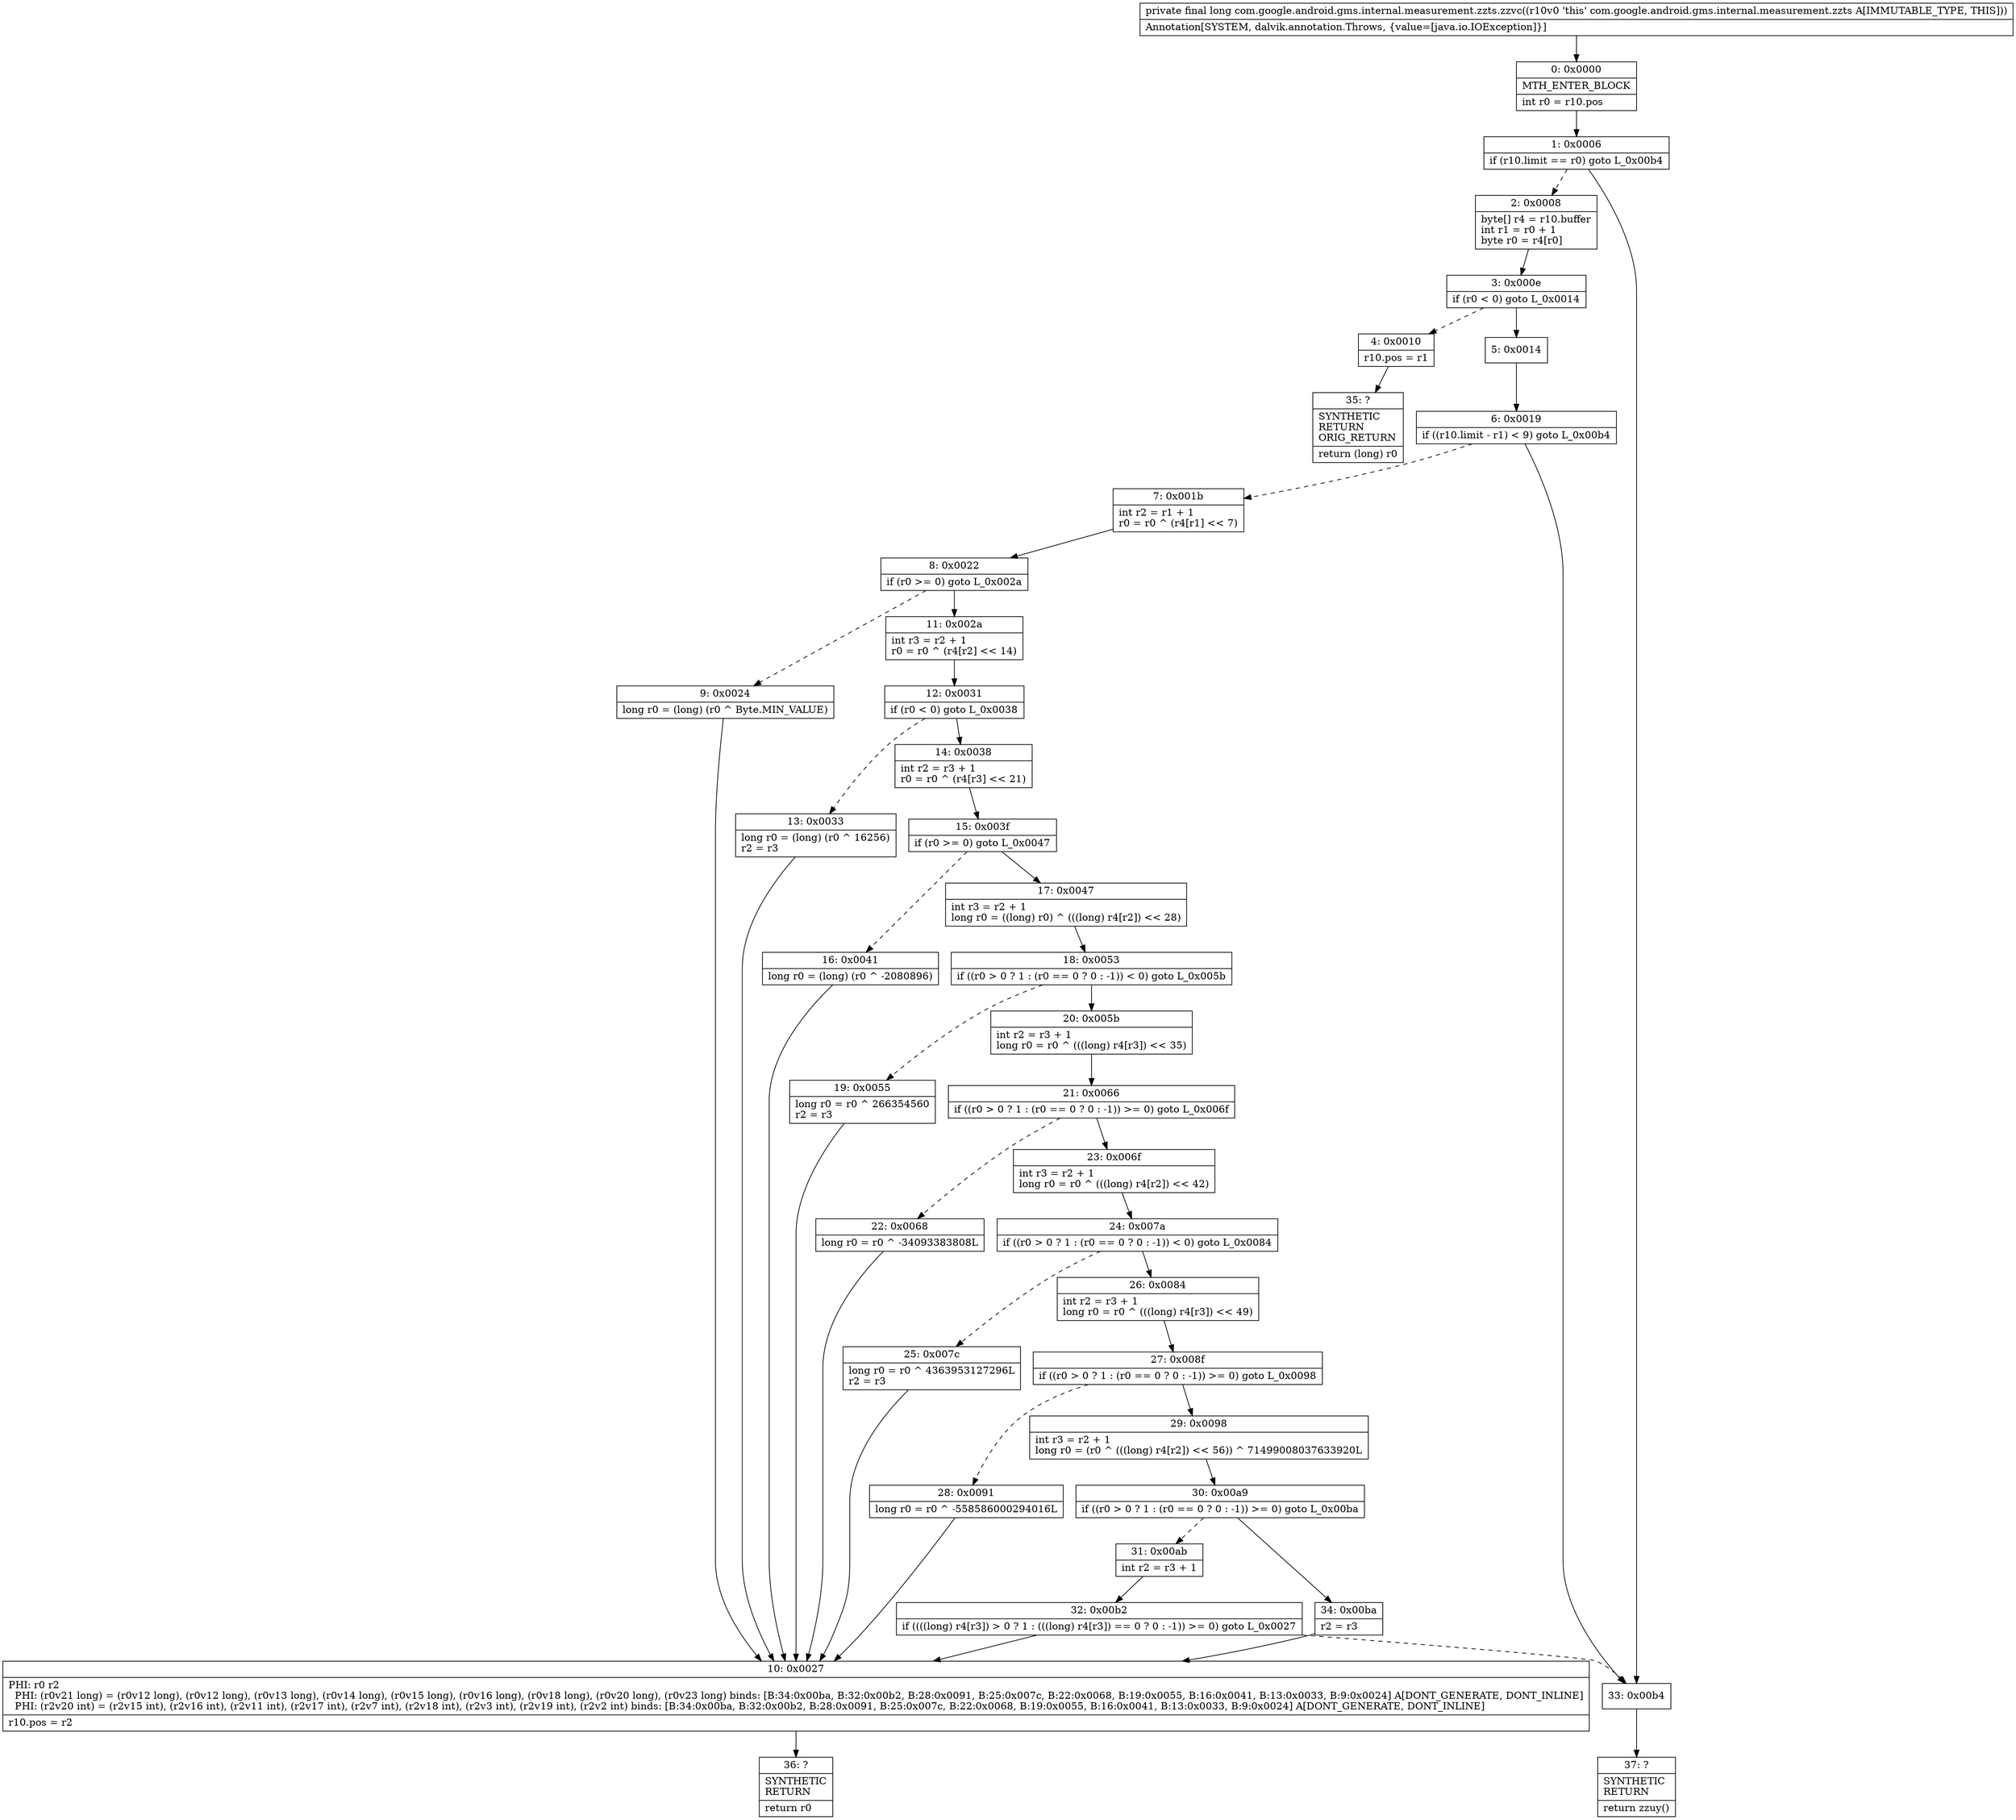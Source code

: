 digraph "CFG forcom.google.android.gms.internal.measurement.zzts.zzvc()J" {
Node_0 [shape=record,label="{0\:\ 0x0000|MTH_ENTER_BLOCK\l|int r0 = r10.pos\l}"];
Node_1 [shape=record,label="{1\:\ 0x0006|if (r10.limit == r0) goto L_0x00b4\l}"];
Node_2 [shape=record,label="{2\:\ 0x0008|byte[] r4 = r10.buffer\lint r1 = r0 + 1\lbyte r0 = r4[r0]\l}"];
Node_3 [shape=record,label="{3\:\ 0x000e|if (r0 \< 0) goto L_0x0014\l}"];
Node_4 [shape=record,label="{4\:\ 0x0010|r10.pos = r1\l}"];
Node_5 [shape=record,label="{5\:\ 0x0014}"];
Node_6 [shape=record,label="{6\:\ 0x0019|if ((r10.limit \- r1) \< 9) goto L_0x00b4\l}"];
Node_7 [shape=record,label="{7\:\ 0x001b|int r2 = r1 + 1\lr0 = r0 ^ (r4[r1] \<\< 7)\l}"];
Node_8 [shape=record,label="{8\:\ 0x0022|if (r0 \>= 0) goto L_0x002a\l}"];
Node_9 [shape=record,label="{9\:\ 0x0024|long r0 = (long) (r0 ^ Byte.MIN_VALUE)\l}"];
Node_10 [shape=record,label="{10\:\ 0x0027|PHI: r0 r2 \l  PHI: (r0v21 long) = (r0v12 long), (r0v12 long), (r0v13 long), (r0v14 long), (r0v15 long), (r0v16 long), (r0v18 long), (r0v20 long), (r0v23 long) binds: [B:34:0x00ba, B:32:0x00b2, B:28:0x0091, B:25:0x007c, B:22:0x0068, B:19:0x0055, B:16:0x0041, B:13:0x0033, B:9:0x0024] A[DONT_GENERATE, DONT_INLINE]\l  PHI: (r2v20 int) = (r2v15 int), (r2v16 int), (r2v11 int), (r2v17 int), (r2v7 int), (r2v18 int), (r2v3 int), (r2v19 int), (r2v2 int) binds: [B:34:0x00ba, B:32:0x00b2, B:28:0x0091, B:25:0x007c, B:22:0x0068, B:19:0x0055, B:16:0x0041, B:13:0x0033, B:9:0x0024] A[DONT_GENERATE, DONT_INLINE]\l|r10.pos = r2\l}"];
Node_11 [shape=record,label="{11\:\ 0x002a|int r3 = r2 + 1\lr0 = r0 ^ (r4[r2] \<\< 14)\l}"];
Node_12 [shape=record,label="{12\:\ 0x0031|if (r0 \< 0) goto L_0x0038\l}"];
Node_13 [shape=record,label="{13\:\ 0x0033|long r0 = (long) (r0 ^ 16256)\lr2 = r3\l}"];
Node_14 [shape=record,label="{14\:\ 0x0038|int r2 = r3 + 1\lr0 = r0 ^ (r4[r3] \<\< 21)\l}"];
Node_15 [shape=record,label="{15\:\ 0x003f|if (r0 \>= 0) goto L_0x0047\l}"];
Node_16 [shape=record,label="{16\:\ 0x0041|long r0 = (long) (r0 ^ \-2080896)\l}"];
Node_17 [shape=record,label="{17\:\ 0x0047|int r3 = r2 + 1\llong r0 = ((long) r0) ^ (((long) r4[r2]) \<\< 28)\l}"];
Node_18 [shape=record,label="{18\:\ 0x0053|if ((r0 \> 0 ? 1 : (r0 == 0 ? 0 : \-1)) \< 0) goto L_0x005b\l}"];
Node_19 [shape=record,label="{19\:\ 0x0055|long r0 = r0 ^ 266354560\lr2 = r3\l}"];
Node_20 [shape=record,label="{20\:\ 0x005b|int r2 = r3 + 1\llong r0 = r0 ^ (((long) r4[r3]) \<\< 35)\l}"];
Node_21 [shape=record,label="{21\:\ 0x0066|if ((r0 \> 0 ? 1 : (r0 == 0 ? 0 : \-1)) \>= 0) goto L_0x006f\l}"];
Node_22 [shape=record,label="{22\:\ 0x0068|long r0 = r0 ^ \-34093383808L\l}"];
Node_23 [shape=record,label="{23\:\ 0x006f|int r3 = r2 + 1\llong r0 = r0 ^ (((long) r4[r2]) \<\< 42)\l}"];
Node_24 [shape=record,label="{24\:\ 0x007a|if ((r0 \> 0 ? 1 : (r0 == 0 ? 0 : \-1)) \< 0) goto L_0x0084\l}"];
Node_25 [shape=record,label="{25\:\ 0x007c|long r0 = r0 ^ 4363953127296L\lr2 = r3\l}"];
Node_26 [shape=record,label="{26\:\ 0x0084|int r2 = r3 + 1\llong r0 = r0 ^ (((long) r4[r3]) \<\< 49)\l}"];
Node_27 [shape=record,label="{27\:\ 0x008f|if ((r0 \> 0 ? 1 : (r0 == 0 ? 0 : \-1)) \>= 0) goto L_0x0098\l}"];
Node_28 [shape=record,label="{28\:\ 0x0091|long r0 = r0 ^ \-558586000294016L\l}"];
Node_29 [shape=record,label="{29\:\ 0x0098|int r3 = r2 + 1\llong r0 = (r0 ^ (((long) r4[r2]) \<\< 56)) ^ 71499008037633920L\l}"];
Node_30 [shape=record,label="{30\:\ 0x00a9|if ((r0 \> 0 ? 1 : (r0 == 0 ? 0 : \-1)) \>= 0) goto L_0x00ba\l}"];
Node_31 [shape=record,label="{31\:\ 0x00ab|int r2 = r3 + 1\l}"];
Node_32 [shape=record,label="{32\:\ 0x00b2|if ((((long) r4[r3]) \> 0 ? 1 : (((long) r4[r3]) == 0 ? 0 : \-1)) \>= 0) goto L_0x0027\l}"];
Node_33 [shape=record,label="{33\:\ 0x00b4}"];
Node_34 [shape=record,label="{34\:\ 0x00ba|r2 = r3\l}"];
Node_35 [shape=record,label="{35\:\ ?|SYNTHETIC\lRETURN\lORIG_RETURN\l|return (long) r0\l}"];
Node_36 [shape=record,label="{36\:\ ?|SYNTHETIC\lRETURN\l|return r0\l}"];
Node_37 [shape=record,label="{37\:\ ?|SYNTHETIC\lRETURN\l|return zzuy()\l}"];
MethodNode[shape=record,label="{private final long com.google.android.gms.internal.measurement.zzts.zzvc((r10v0 'this' com.google.android.gms.internal.measurement.zzts A[IMMUTABLE_TYPE, THIS]))  | Annotation[SYSTEM, dalvik.annotation.Throws, \{value=[java.io.IOException]\}]\l}"];
MethodNode -> Node_0;
Node_0 -> Node_1;
Node_1 -> Node_2[style=dashed];
Node_1 -> Node_33;
Node_2 -> Node_3;
Node_3 -> Node_4[style=dashed];
Node_3 -> Node_5;
Node_4 -> Node_35;
Node_5 -> Node_6;
Node_6 -> Node_7[style=dashed];
Node_6 -> Node_33;
Node_7 -> Node_8;
Node_8 -> Node_9[style=dashed];
Node_8 -> Node_11;
Node_9 -> Node_10;
Node_10 -> Node_36;
Node_11 -> Node_12;
Node_12 -> Node_13[style=dashed];
Node_12 -> Node_14;
Node_13 -> Node_10;
Node_14 -> Node_15;
Node_15 -> Node_16[style=dashed];
Node_15 -> Node_17;
Node_16 -> Node_10;
Node_17 -> Node_18;
Node_18 -> Node_19[style=dashed];
Node_18 -> Node_20;
Node_19 -> Node_10;
Node_20 -> Node_21;
Node_21 -> Node_22[style=dashed];
Node_21 -> Node_23;
Node_22 -> Node_10;
Node_23 -> Node_24;
Node_24 -> Node_25[style=dashed];
Node_24 -> Node_26;
Node_25 -> Node_10;
Node_26 -> Node_27;
Node_27 -> Node_28[style=dashed];
Node_27 -> Node_29;
Node_28 -> Node_10;
Node_29 -> Node_30;
Node_30 -> Node_31[style=dashed];
Node_30 -> Node_34;
Node_31 -> Node_32;
Node_32 -> Node_10;
Node_32 -> Node_33[style=dashed];
Node_33 -> Node_37;
Node_34 -> Node_10;
}

